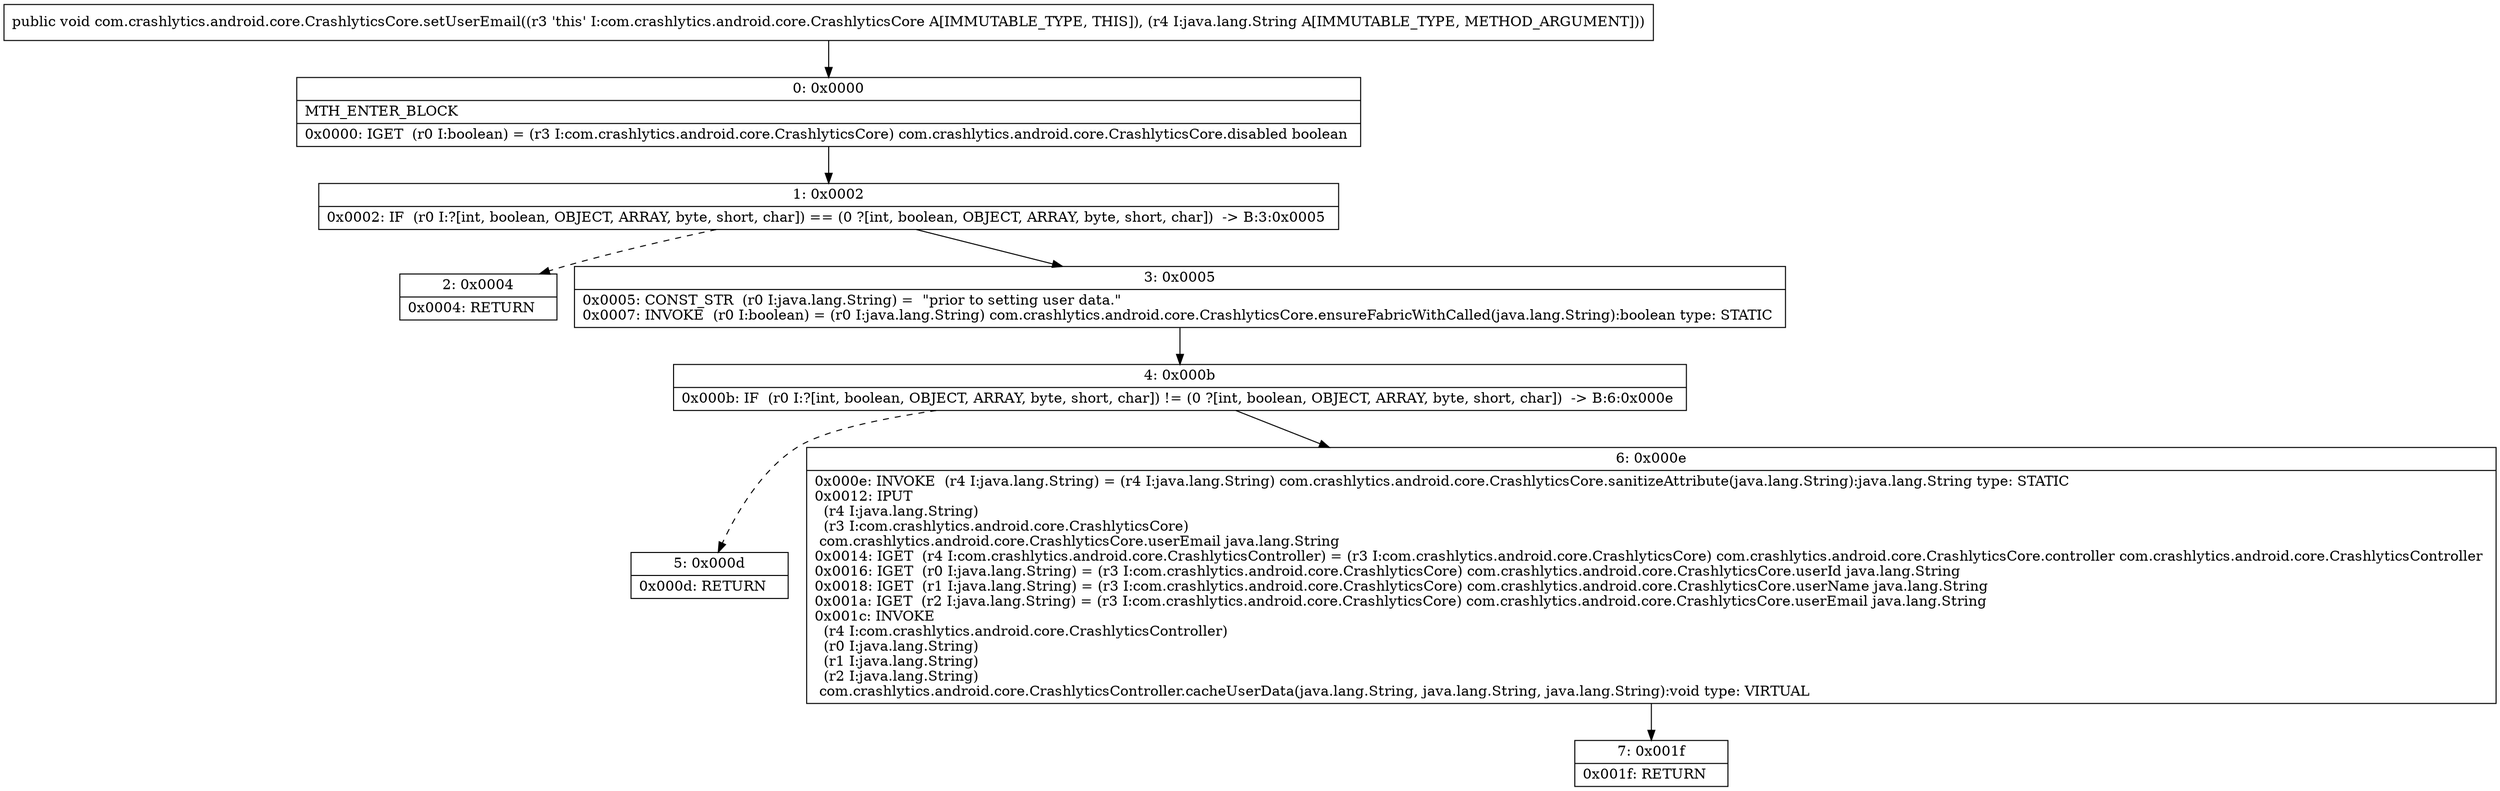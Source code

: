 digraph "CFG forcom.crashlytics.android.core.CrashlyticsCore.setUserEmail(Ljava\/lang\/String;)V" {
Node_0 [shape=record,label="{0\:\ 0x0000|MTH_ENTER_BLOCK\l|0x0000: IGET  (r0 I:boolean) = (r3 I:com.crashlytics.android.core.CrashlyticsCore) com.crashlytics.android.core.CrashlyticsCore.disabled boolean \l}"];
Node_1 [shape=record,label="{1\:\ 0x0002|0x0002: IF  (r0 I:?[int, boolean, OBJECT, ARRAY, byte, short, char]) == (0 ?[int, boolean, OBJECT, ARRAY, byte, short, char])  \-\> B:3:0x0005 \l}"];
Node_2 [shape=record,label="{2\:\ 0x0004|0x0004: RETURN   \l}"];
Node_3 [shape=record,label="{3\:\ 0x0005|0x0005: CONST_STR  (r0 I:java.lang.String) =  \"prior to setting user data.\" \l0x0007: INVOKE  (r0 I:boolean) = (r0 I:java.lang.String) com.crashlytics.android.core.CrashlyticsCore.ensureFabricWithCalled(java.lang.String):boolean type: STATIC \l}"];
Node_4 [shape=record,label="{4\:\ 0x000b|0x000b: IF  (r0 I:?[int, boolean, OBJECT, ARRAY, byte, short, char]) != (0 ?[int, boolean, OBJECT, ARRAY, byte, short, char])  \-\> B:6:0x000e \l}"];
Node_5 [shape=record,label="{5\:\ 0x000d|0x000d: RETURN   \l}"];
Node_6 [shape=record,label="{6\:\ 0x000e|0x000e: INVOKE  (r4 I:java.lang.String) = (r4 I:java.lang.String) com.crashlytics.android.core.CrashlyticsCore.sanitizeAttribute(java.lang.String):java.lang.String type: STATIC \l0x0012: IPUT  \l  (r4 I:java.lang.String)\l  (r3 I:com.crashlytics.android.core.CrashlyticsCore)\l com.crashlytics.android.core.CrashlyticsCore.userEmail java.lang.String \l0x0014: IGET  (r4 I:com.crashlytics.android.core.CrashlyticsController) = (r3 I:com.crashlytics.android.core.CrashlyticsCore) com.crashlytics.android.core.CrashlyticsCore.controller com.crashlytics.android.core.CrashlyticsController \l0x0016: IGET  (r0 I:java.lang.String) = (r3 I:com.crashlytics.android.core.CrashlyticsCore) com.crashlytics.android.core.CrashlyticsCore.userId java.lang.String \l0x0018: IGET  (r1 I:java.lang.String) = (r3 I:com.crashlytics.android.core.CrashlyticsCore) com.crashlytics.android.core.CrashlyticsCore.userName java.lang.String \l0x001a: IGET  (r2 I:java.lang.String) = (r3 I:com.crashlytics.android.core.CrashlyticsCore) com.crashlytics.android.core.CrashlyticsCore.userEmail java.lang.String \l0x001c: INVOKE  \l  (r4 I:com.crashlytics.android.core.CrashlyticsController)\l  (r0 I:java.lang.String)\l  (r1 I:java.lang.String)\l  (r2 I:java.lang.String)\l com.crashlytics.android.core.CrashlyticsController.cacheUserData(java.lang.String, java.lang.String, java.lang.String):void type: VIRTUAL \l}"];
Node_7 [shape=record,label="{7\:\ 0x001f|0x001f: RETURN   \l}"];
MethodNode[shape=record,label="{public void com.crashlytics.android.core.CrashlyticsCore.setUserEmail((r3 'this' I:com.crashlytics.android.core.CrashlyticsCore A[IMMUTABLE_TYPE, THIS]), (r4 I:java.lang.String A[IMMUTABLE_TYPE, METHOD_ARGUMENT])) }"];
MethodNode -> Node_0;
Node_0 -> Node_1;
Node_1 -> Node_2[style=dashed];
Node_1 -> Node_3;
Node_3 -> Node_4;
Node_4 -> Node_5[style=dashed];
Node_4 -> Node_6;
Node_6 -> Node_7;
}

